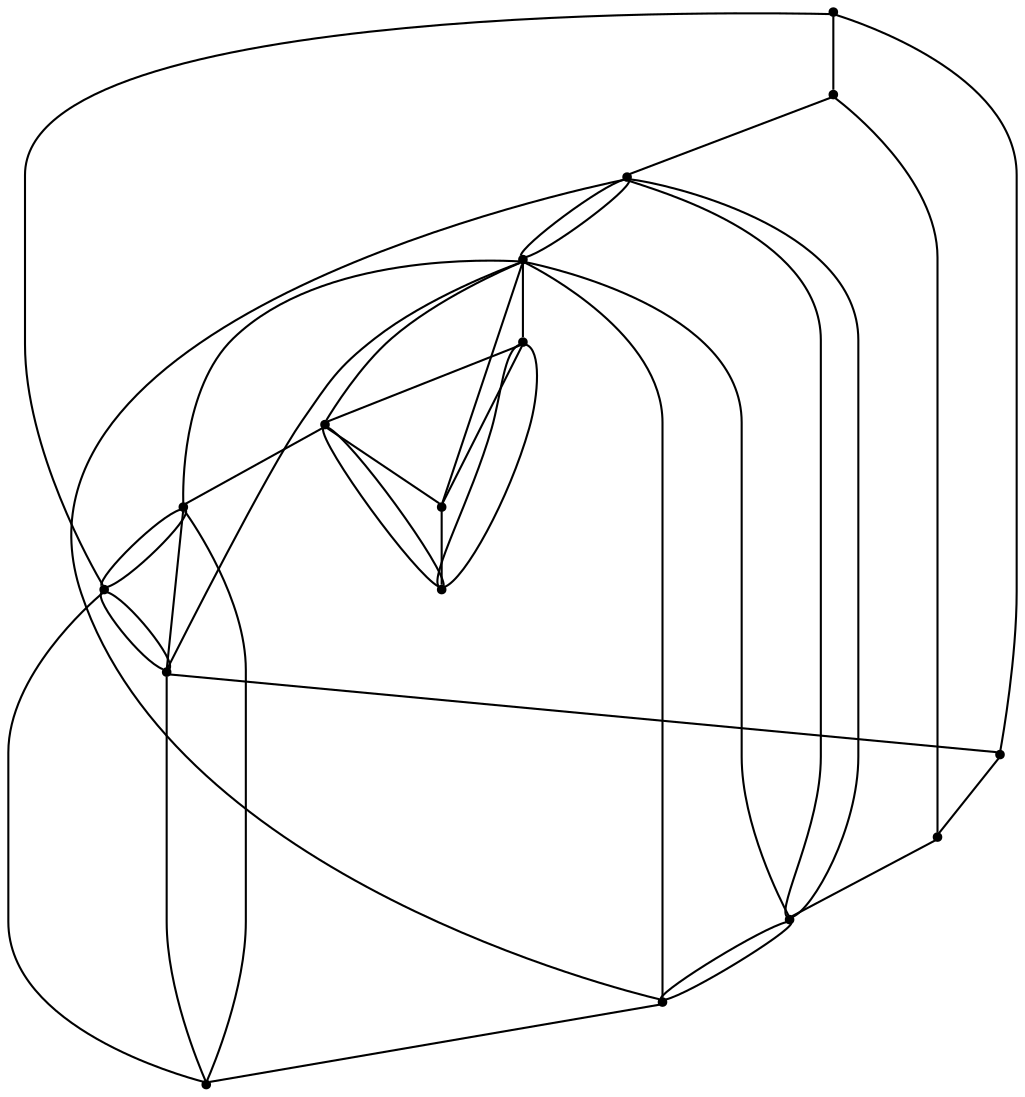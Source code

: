 graph {
  node [shape=point,comment="{\"directed\":false,\"doi\":\"10.1007/978-3-030-68766-3_23\",\"figure\":\"9 (2)\"}"]

  v0 [pos="1233.7591085459499,1750.3995906751934"]
  v1 [pos="1285.4297849989123,2073.072136602373"]
  v2 [pos="1312.4590593560893,2046.4224301821014"]
  v3 [pos="1249.7167809382831,2025.4484291883384"]
  v4 [pos="1169.153943843266,1853.7690545535206"]
  v5 [pos="1168.6820859897387,1917.4075630440736"]
  v6 [pos="1094.8452501882996,2046.4224301821014"]
  v7 [pos="1124.708405968601,1858.7781071792547"]
  v8 [pos="1056.5016568759256,1767.8355754695017"]
  v9 [pos="929.5397503319377,2046.4224301821014"]
  v10 [pos="1026.6051807647502,2081.844305667427"]
  v11 [pos="1022.3087021461561,2046.4224301821014"]
  v12 [pos="1070.088164863617,2012.2715444127123"]
  v13 [pos="987.7448361759543,2144.0159745158335"]
  v14 [pos="1230.2012411931255,2046.4224301821014"]
  v15 [pos="1131.0051854427186,1914.8030133760353"]

  v0 -- v13 [id="-1",pos="1233.7591085459499,1750.3995906751934 1360.4293032237488,1849.6226318300473 1420.2971626021479,1948.2997095217722 1413.358521639788,2046.4224301821014 1438.6126617285104,2099.005083162827 1419.305310462896,2138.998528321833 1355.436849373451,2166.4067080927 1250.1784328507697,2203.787210015401 1127.6214231775512,2196.3236745482045 987.7448361759543,2144.0159745158335"]
  v6 -- v14 [id="-3",pos="1094.8452501882996,2046.4224301821014 1230.2012411931255,2046.4224301821014 1230.2012411931255,2046.4224301821014 1230.2012411931255,2046.4224301821014"]
  v14 -- v2 [id="-4",pos="1230.2012411931255,2046.4224301821014 1312.4590593560893,2046.4224301821014 1312.4590593560893,2046.4224301821014 1312.4590593560893,2046.4224301821014"]
  v13 -- v10 [id="-7",pos="987.7448361759543,2144.0159745158335 1026.6051807647502,2081.844305667427 1026.6051807647502,2081.844305667427 1026.6051807647502,2081.844305667427"]
  v10 -- v12 [id="-8",pos="1026.6051807647502,2081.844305667427 1070.088164863617,2012.2715444127123 1070.088164863617,2012.2715444127123 1070.088164863617,2012.2715444127123"]
  v12 -- v15 [id="-9",pos="1070.088164863617,2012.2715444127123 1131.0051854427186,1914.8030133760353 1131.0051854427186,1914.8030133760353 1131.0051854427186,1914.8030133760353"]
  v15 -- v4 [id="-10",pos="1131.0051854427186,1914.8030133760353 1169.153943843266,1853.7690545535206 1169.153943843266,1853.7690545535206 1169.153943843266,1853.7690545535206"]
  v4 -- v0 [id="-11",pos="1169.153943843266,1853.7690545535206 1233.7591085459499,1750.3995906751934 1233.7591085459499,1750.3995906751934 1233.7591085459499,1750.3995906751934"]
  v11 -- v12 [id="-13",pos="1022.3087021461561,2046.4224301821014 1070.088164863617,2012.2715444127123 1070.088164863617,2012.2715444127123 1070.088164863617,2012.2715444127123"]
  v10 -- v11 [id="-14",pos="1026.6051807647502,2081.844305667427 1022.3087021461561,2046.4224301821014 1022.3087021461561,2046.4224301821014 1022.3087021461561,2046.4224301821014"]
  v10 -- v6 [id="-15",pos="1026.6051807647502,2081.844305667427 1094.8452501882996,2046.4224301821014 1094.8452501882996,2046.4224301821014 1094.8452501882996,2046.4224301821014"]
  v6 -- v12 [id="-16",pos="1094.8452501882996,2046.4224301821014 1070.088164863617,2012.2715444127123 1070.088164863617,2012.2715444127123 1070.088164863617,2012.2715444127123"]
  v15 -- v7 [id="-17",pos="1131.0051854427186,1914.8030133760353 1124.708405968601,1858.7781071792547 1124.708405968601,1858.7781071792547 1124.708405968601,1858.7781071792547"]
  v5 -- v15 [id="-18",pos="1168.6820859897387,1917.4075630440736 1131.0051854427186,1914.8030133760353 1131.0051854427186,1914.8030133760353 1131.0051854427186,1914.8030133760353"]
  v5 -- v4 [id="-19",pos="1168.6820859897387,1917.4075630440736 1169.153943843266,1853.7690545535206 1169.153943843266,1853.7690545535206 1169.153943843266,1853.7690545535206"]
  v4 -- v7 [id="-20",pos="1169.153943843266,1853.7690545535206 1124.708405968601,1858.7781071792547 1124.708405968601,1858.7781071792547 1124.708405968601,1858.7781071792547"]
  v14 -- v1 [id="-21",pos="1230.2012411931255,2046.4224301821014 1285.4297849989123,2073.072136602373 1285.4297849989123,2073.072136602373 1285.4297849989123,2073.072136602373"]
  v3 -- v14 [id="-22",pos="1249.7167809382831,2025.4484291883384 1230.2012411931255,2046.4224301821014 1230.2012411931255,2046.4224301821014 1230.2012411931255,2046.4224301821014"]
  v3 -- v2 [id="-23",pos="1249.7167809382831,2025.4484291883384 1312.4590593560893,2046.4224301821014 1312.4590593560893,2046.4224301821014 1312.4590593560893,2046.4224301821014"]
  v2 -- v1 [id="-24",pos="1312.4590593560893,2046.4224301821014 1285.4297849989123,2073.072136602373 1285.4297849989123,2073.072136602373 1285.4297849989123,2073.072136602373"]
  v1 -- v3 [id="-26",pos="1285.4297849989123,2073.072136602373 1249.7167809382831,2025.4484291883384 1249.7167809382831,2025.4484291883384 1249.7167809382831,2025.4484291883384"]
  v3 -- v5 [id="-27",pos="1249.7167809382831,2025.4484291883384 1168.6820859897387,1917.4075630440736 1168.6820859897387,1917.4075630440736 1168.6820859897387,1917.4075630440736"]
  v5 -- v7 [id="-28",pos="1168.6820859897387,1917.4075630440736 1124.708405968601,1858.7781071792547 1124.708405968601,1858.7781071792547 1124.708405968601,1858.7781071792547"]
  v7 -- v8 [id="-29",pos="1124.708405968601,1858.7781071792547 1056.5016568759256,1767.8355754695017 1056.5016568759256,1767.8355754695017 1056.5016568759256,1767.8355754695017"]
  v9 -- v13 [id="-31",pos="929.5397503319377,2046.4224301821014 941.1209180820039,2079.74400597174 960.5156398335351,2112.277985272406 987.7448361759543,2144.0159745158335"]
  v11 -- v6 [id="-32",pos="1022.3087021461561,2046.4224301821014 1094.8452501882996,2046.4224301821014 1094.8452501882996,2046.4224301821014 1094.8452501882996,2046.4224301821014"]
  v11 -- v12 [id="-33",pos="1022.3087021461561,2046.4224301821014 1030.8642058053204,2011.8589878149041 1046.7917690818736,2000.4740026888223 1070.088164863617,2012.2715444127123"]
  v10 -- v11 [id="-34",pos="1026.6051807647502,2081.844305667427 995.0751817913333,2077.389482897811 993.6415809143341,2065.583547605655 1022.3087021461561,2046.4224301821014"]
  v10 -- v6 [id="-35",pos="1026.6051807647502,2081.844305667427 1071.824875830678,2085.4489617119034 1094.5701984875473,2073.643153595024 1094.8452501882996,2046.4224301821014"]
  v8 -- v0 [id="-36",pos="1056.5016568759256,1767.8355754695017 1103.313351567338,1721.5163048691911 1162.393604804131,1715.702868617952 1233.7591085459499,1750.3995906751934"]
  v8 -- v9 [id="-37",pos="1056.5016568759256,1767.8355754695017 1010.077724355635,1815.7384326160236 967.7584877861617,1908.602074056509 929.5397503319377,2046.4224301821014"]
  v6 -- v7 [id="-38",pos="1094.8452501882996,2046.4224301821014 1083.872718978229,1944.3740630787538 1065.078017536095,1863.1496301425927 1124.708405968601,1858.7781071792547"]
  v6 -- v1 [id="-39",pos="1094.8452501882996,2046.4224301821014 1149.4456040156485,2082.7318619239327 1212.976537783953,2091.6123843247856 1285.4297849989123,2073.072136602373"]
  v6 -- v3 [id="-40",pos="1094.8452501882996,2046.4224301821014 1166.7233401651813,2013.813417468147 1218.3441632986685,2006.8208120507918 1249.7167809382831,2025.4484291883384"]
  v7 -- v4 [id="-41",pos="1124.708405968601,1858.7781071792547 1134.60152378825,1830.3447675024286 1149.4163533435074,1828.677881149939 1169.153943843266,1853.7690545535206"]
  v5 -- v6 [id="-42",pos="1168.6820859897387,1917.4075630440736 1165.231428709153,1950.3123854517712 1140.6233469442413,1993.3187400924915 1094.8452501882996,2046.4224301821014"]
  v4 -- v5 [id="-43",pos="1169.153943843266,1853.7690545535206 1189.6145346522494,1865.8332828327757 1189.4560723153463,1887.0489168523823 1168.6820859897387,1917.4075630440736"]
  v3 -- v2 [id="-44",pos="1249.7167809382831,2025.4484291883384 1279.6205061290761,2017.6472433613449 1300.5363900087766,2024.639975953977 1312.4590593560893,2046.4224301821014"]
  v1 -- v2 [id="-45",pos="1285.4297849989123,2073.072136602373 1319.2767869421966,2078.1811489956403 1328.2866298458125,2069.300753770064 1312.4590593560893,2046.4224301821014"]
  v9 -- v11 [id="-46",pos="929.5397503319377,2046.4224301821014 1022.3087021461561,2046.4224301821014 1022.3087021461561,2046.4224301821014 1022.3087021461561,2046.4224301821014"]
}